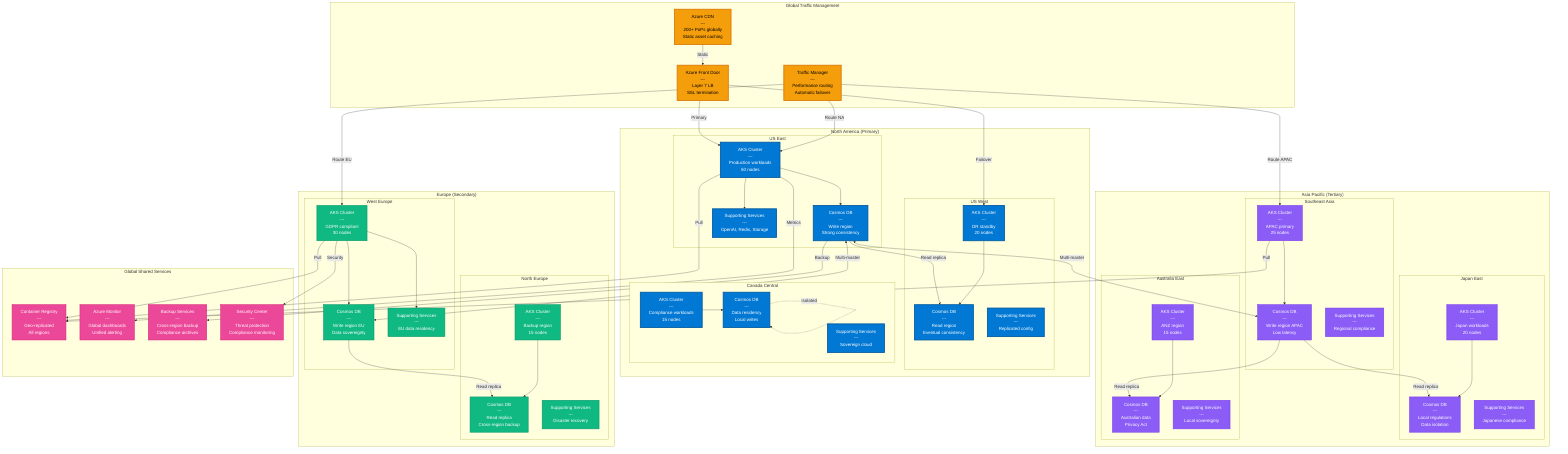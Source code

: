%% Multi-Region Global Deployment Topology
%% Shows worldwide distribution for global scale operations
%% Designed to support enterprise operations across geographic boundaries
%% Version: 1.0
%% Last Updated: 2025-10-14

graph TB
    subgraph "Global Traffic Management"
        cdn["Azure CDN<br/>---<br/>200+ PoPs globally<br/>Static asset caching"]
        traffic_mgr["Traffic Manager<br/>---<br/>Performance routing<br/>Automatic failover"]
        front_door["Azure Front Door<br/>---<br/>Layer 7 LB<br/>SSL termination"]
    end

    subgraph "North America (Primary)"
        subgraph "US East"
            use_aks["AKS Cluster<br/>---<br/>Production workloads<br/>50 nodes"]
            use_cosmos["Cosmos DB<br/>---<br/>Write region<br/>Strong consistency"]
            use_services["Supporting Services<br/>---<br/>OpenAI, Redis, Storage"]
        end

        subgraph "US West"
            usw_aks["AKS Cluster<br/>---<br/>DR standby<br/>20 nodes"]
            usw_cosmos["Cosmos DB<br/>---<br/>Read region<br/>Eventual consistency"]
            usw_services["Supporting Services<br/>---<br/>Replicated config"]
        end

        subgraph "Canada Central"
            ca_aks["AKS Cluster<br/>---<br/>Compliance workloads<br/>15 nodes"]
            ca_cosmos["Cosmos DB<br/>---<br/>Data residency<br/>Local writes"]
            ca_services["Supporting Services<br/>---<br/>Sovereign cloud"]
        end
    end

    subgraph "Europe (Secondary)"
        subgraph "West Europe"
            weu_aks["AKS Cluster<br/>---<br/>GDPR compliant<br/>30 nodes"]
            weu_cosmos["Cosmos DB<br/>---<br/>Write region EU<br/>Data sovereignty"]
            weu_services["Supporting Services<br/>---<br/>EU data residency"]
        end

        subgraph "North Europe"
            neu_aks["AKS Cluster<br/>---<br/>Backup region<br/>15 nodes"]
            neu_cosmos["Cosmos DB<br/>---<br/>Read replica<br/>Cross-region backup"]
            neu_services["Supporting Services<br/>---<br/>Disaster recovery"]
        end
    end

    subgraph "Asia Pacific (Tertiary)"
        subgraph "Southeast Asia"
            sea_aks["AKS Cluster<br/>---<br/>APAC primary<br/>25 nodes"]
            sea_cosmos["Cosmos DB<br/>---<br/>Write region APAC<br/>Low latency"]
            sea_services["Supporting Services<br/>---<br/>Regional compliance"]
        end

        subgraph "Japan East"
            jpe_aks["AKS Cluster<br/>---<br/>Japan workloads<br/>20 nodes"]
            jpe_cosmos["Cosmos DB<br/>---<br/>Local regulations<br/>Data isolation"]
            jpe_services["Supporting Services<br/>---<br/>Japanese compliance"]
        end

        subgraph "Australia East"
            aue_aks["AKS Cluster<br/>---<br/>ANZ region<br/>15 nodes"]
            aue_cosmos["Cosmos DB<br/>---<br/>Australian data<br/>Privacy Act"]
            aue_services["Supporting Services<br/>---<br/>Local sovereignty"]
        end
    end

    subgraph "Global Shared Services"
        global_acr["Container Registry<br/>---<br/>Geo-replicated<br/>All regions"]
        global_monitor["Azure Monitor<br/>---<br/>Global dashboards<br/>Unified alerting"]
        global_backup["Backup Services<br/>---<br/>Cross-region backup<br/>Compliance archives"]
        global_security["Security Center<br/>---<br/>Threat protection<br/>Compliance monitoring"]
    end

    %% Traffic routing
    cdn -->|Static| front_door
    traffic_mgr -->|Route NA| use_aks
    traffic_mgr -->|Route EU| weu_aks
    traffic_mgr -->|Route APAC| sea_aks
    front_door -->|Primary| use_aks
    front_door -->|Failover| usw_aks

    %% Regional connections
    use_aks --> use_cosmos
    use_aks --> use_services
    usw_aks --> usw_cosmos
    ca_aks --> ca_cosmos

    weu_aks --> weu_cosmos
    weu_aks --> weu_services
    neu_aks --> neu_cosmos

    sea_aks --> sea_cosmos
    jpe_aks --> jpe_cosmos
    aue_aks --> aue_cosmos

    %% Data replication
    use_cosmos <-->|Multi-master| weu_cosmos
    use_cosmos <-->|Multi-master| sea_cosmos
    use_cosmos -->|Read replica| usw_cosmos
    weu_cosmos -->|Read replica| neu_cosmos
    sea_cosmos -->|Read replica| jpe_cosmos
    sea_cosmos -->|Read replica| aue_cosmos
    ca_cosmos -.->|Isolated| ca_cosmos

    %% Shared services
    use_aks -->|Pull| global_acr
    weu_aks -->|Pull| global_acr
    sea_aks -->|Pull| global_acr
    use_cosmos -->|Backup| global_backup
    use_aks -->|Metrics| global_monitor
    weu_aks -->|Security| global_security

    %% Apply semantic color coding
    classDef global fill:#f59e0b,stroke:#d97706,color:#000,stroke-width:3px
    classDef primary fill:#0078d4,stroke:#005a9e,color:#fff,stroke-width:3px
    classDef secondary fill:#10b981,stroke:#059669,color:#fff,stroke-width:2px
    classDef tertiary fill:#8b5cf6,stroke:#7c3aed,color:#fff,stroke-width:2px
    classDef shared fill:#ec4899,stroke:#db2777,color:#fff,stroke-width:2px
    classDef data fill:#336791,stroke:#254a6b,color:#fff,stroke-width:2px

    class cdn,traffic_mgr,front_door global
    class use_aks,use_cosmos,use_services,usw_aks,usw_cosmos,usw_services,ca_aks,ca_cosmos,ca_services primary
    class weu_aks,weu_cosmos,weu_services,neu_aks,neu_cosmos,neu_services secondary
    class sea_aks,sea_cosmos,sea_services,jpe_aks,jpe_cosmos,jpe_services,aue_aks,aue_cosmos,aue_services tertiary
    class global_acr,global_monitor,global_backup,global_security shared